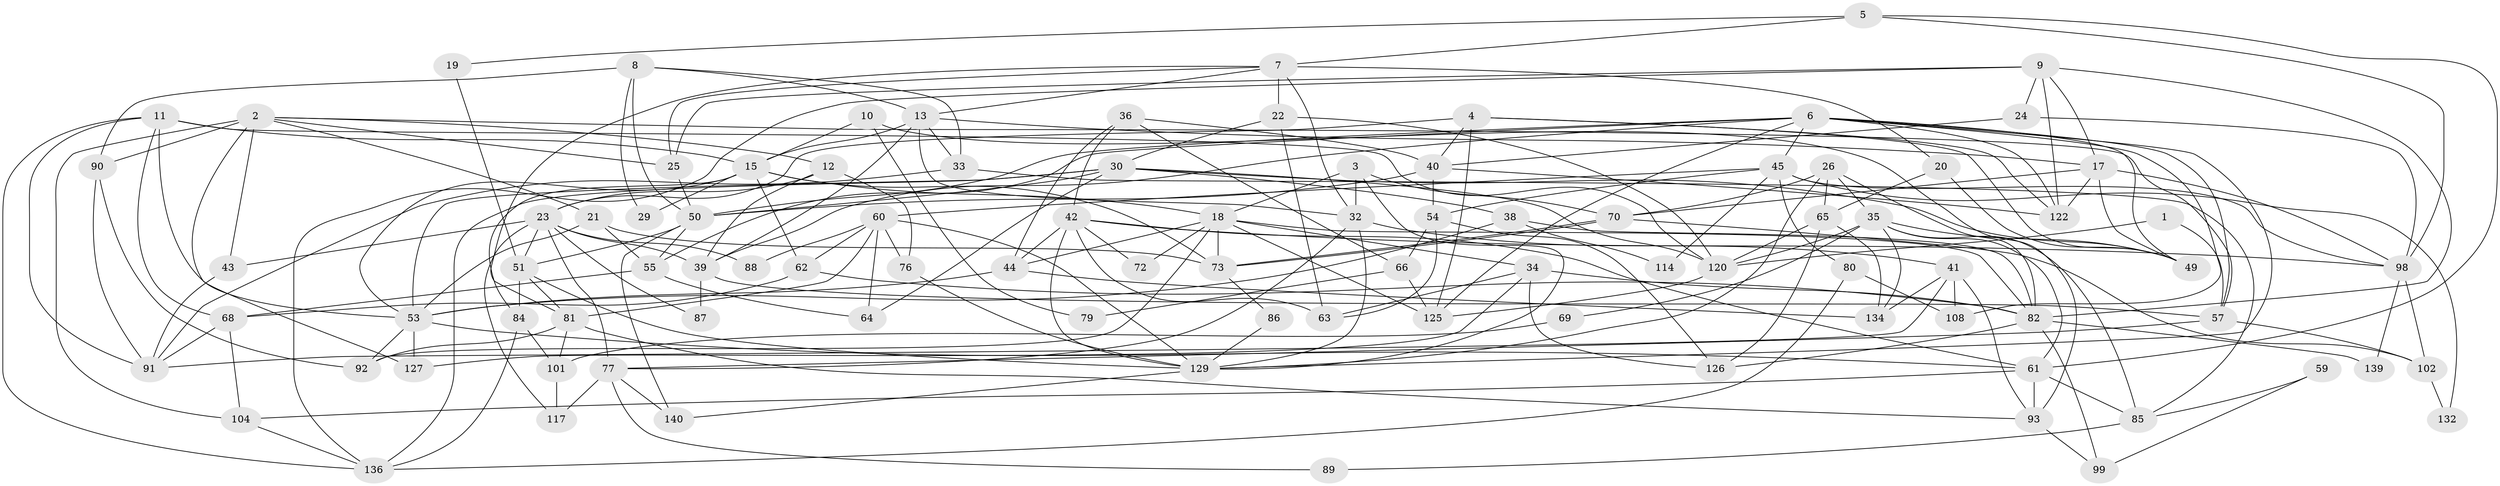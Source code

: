 // Generated by graph-tools (version 1.1) at 2025/24/03/03/25 07:24:01]
// undirected, 94 vertices, 228 edges
graph export_dot {
graph [start="1"]
  node [color=gray90,style=filled];
  1;
  2 [super="+16"];
  3 [super="+31"];
  4;
  5 [super="+78"];
  6 [super="+14"];
  7 [super="+115"];
  8;
  9 [super="+27"];
  10;
  11;
  12;
  13 [super="+37"];
  15 [super="+56"];
  17 [super="+131"];
  18 [super="+28"];
  19;
  20 [super="+94"];
  21;
  22;
  23 [super="+46"];
  24;
  25 [super="+67"];
  26;
  29;
  30 [super="+121"];
  32 [super="+47"];
  33;
  34 [super="+48"];
  35 [super="+109"];
  36;
  38;
  39 [super="+71"];
  40 [super="+52"];
  41 [super="+113"];
  42 [super="+135"];
  43;
  44 [super="+118"];
  45 [super="+107"];
  49 [super="+110"];
  50 [super="+58"];
  51 [super="+95"];
  53 [super="+97"];
  54 [super="+96"];
  55 [super="+75"];
  57 [super="+124"];
  59;
  60 [super="+112"];
  61 [super="+74"];
  62;
  63;
  64;
  65 [super="+106"];
  66;
  68 [super="+83"];
  69;
  70 [super="+103"];
  72;
  73 [super="+141"];
  76;
  77 [super="+119"];
  79;
  80;
  81;
  82 [super="+123"];
  84;
  85;
  86;
  87;
  88;
  89;
  90;
  91 [super="+105"];
  92 [super="+133"];
  93 [super="+111"];
  98 [super="+116"];
  99 [super="+100"];
  101;
  102;
  104;
  108;
  114;
  117;
  120 [super="+138"];
  122 [super="+128"];
  125;
  126;
  127;
  129 [super="+130"];
  132;
  134;
  136 [super="+137"];
  139;
  140;
  1 -- 120;
  1 -- 57;
  2 -- 104;
  2 -- 21;
  2 -- 90;
  2 -- 25;
  2 -- 43;
  2 -- 12;
  2 -- 57;
  2 -- 127;
  3 -- 129;
  3 -- 70;
  3 -- 18 [weight=2];
  3 -- 32;
  4 -- 125;
  4 -- 23;
  4 -- 122;
  4 -- 49;
  4 -- 40;
  5 -- 98;
  5 -- 61;
  5 -- 19;
  5 -- 7;
  6 -- 125;
  6 -- 49;
  6 -- 55;
  6 -- 122;
  6 -- 129;
  6 -- 50;
  6 -- 39;
  6 -- 57;
  6 -- 108;
  6 -- 45;
  7 -- 22 [weight=2];
  7 -- 25;
  7 -- 32;
  7 -- 81;
  7 -- 20;
  7 -- 13;
  8 -- 50;
  8 -- 90;
  8 -- 29;
  8 -- 33;
  8 -- 13;
  9 -- 25;
  9 -- 136;
  9 -- 24;
  9 -- 122;
  9 -- 82;
  9 -- 17;
  10 -- 93;
  10 -- 15;
  10 -- 79;
  11 -- 53;
  11 -- 120;
  11 -- 136;
  11 -- 91;
  11 -- 68;
  11 -- 15;
  12 -- 76;
  12 -- 39;
  12 -- 23;
  13 -- 33;
  13 -- 17;
  13 -- 15;
  13 -- 39;
  13 -- 32;
  15 -- 18;
  15 -- 53;
  15 -- 84;
  15 -- 73;
  15 -- 29;
  15 -- 62;
  17 -- 98;
  17 -- 122;
  17 -- 70;
  17 -- 49;
  18 -- 82;
  18 -- 72;
  18 -- 34;
  18 -- 73;
  18 -- 44;
  18 -- 125;
  18 -- 92;
  19 -- 51;
  20 -- 49;
  20 -- 65;
  21 -- 55;
  21 -- 73;
  21 -- 53;
  22 -- 63;
  22 -- 30;
  22 -- 120;
  23 -- 117;
  23 -- 39;
  23 -- 43;
  23 -- 51;
  23 -- 87;
  23 -- 88;
  23 -- 77;
  24 -- 98;
  24 -- 40;
  25 -- 50;
  26 -- 70;
  26 -- 129;
  26 -- 35;
  26 -- 82;
  26 -- 65;
  30 -- 64;
  30 -- 50;
  30 -- 53;
  30 -- 38;
  30 -- 120;
  30 -- 136;
  30 -- 49;
  32 -- 129;
  32 -- 77;
  32 -- 41 [weight=2];
  33 -- 85;
  33 -- 91;
  34 -- 63;
  34 -- 127;
  34 -- 126;
  34 -- 82;
  35 -- 134;
  35 -- 69;
  35 -- 85;
  35 -- 61;
  35 -- 49;
  35 -- 120;
  36 -- 66;
  36 -- 40;
  36 -- 44;
  36 -- 42;
  38 -- 53;
  38 -- 82;
  38 -- 114;
  39 -- 87;
  39 -- 57;
  40 -- 50;
  40 -- 122;
  40 -- 54;
  41 -- 93;
  41 -- 108;
  41 -- 134;
  41 -- 91;
  42 -- 98;
  42 -- 63;
  42 -- 72;
  42 -- 129;
  42 -- 61;
  42 -- 44 [weight=2];
  43 -- 91;
  44 -- 134;
  44 -- 53;
  45 -- 80;
  45 -- 114;
  45 -- 98;
  45 -- 132;
  45 -- 60;
  45 -- 54;
  50 -- 55;
  50 -- 140;
  50 -- 51;
  51 -- 81;
  51 -- 84;
  51 -- 129;
  53 -- 127;
  53 -- 61;
  53 -- 92;
  54 -- 126;
  54 -- 66;
  54 -- 63;
  55 -- 64;
  55 -- 68;
  57 -- 77;
  57 -- 102;
  59 -- 85;
  59 -- 99;
  60 -- 62;
  60 -- 88;
  60 -- 129;
  60 -- 64;
  60 -- 81;
  60 -- 76;
  61 -- 85;
  61 -- 104;
  61 -- 93;
  62 -- 68;
  62 -- 82;
  65 -- 134;
  65 -- 120;
  65 -- 126;
  66 -- 125;
  66 -- 79;
  68 -- 104;
  68 -- 91;
  69 -- 101;
  70 -- 73;
  70 -- 73;
  70 -- 102;
  73 -- 86;
  76 -- 129;
  77 -- 89;
  77 -- 117;
  77 -- 140;
  80 -- 108;
  80 -- 136;
  81 -- 92;
  81 -- 93;
  81 -- 101;
  82 -- 126;
  82 -- 99 [weight=2];
  82 -- 139;
  84 -- 101;
  84 -- 136;
  85 -- 89;
  86 -- 129;
  90 -- 91;
  90 -- 92;
  93 -- 99;
  98 -- 139;
  98 -- 102;
  101 -- 117;
  102 -- 132;
  104 -- 136;
  120 -- 125;
  129 -- 140;
}
